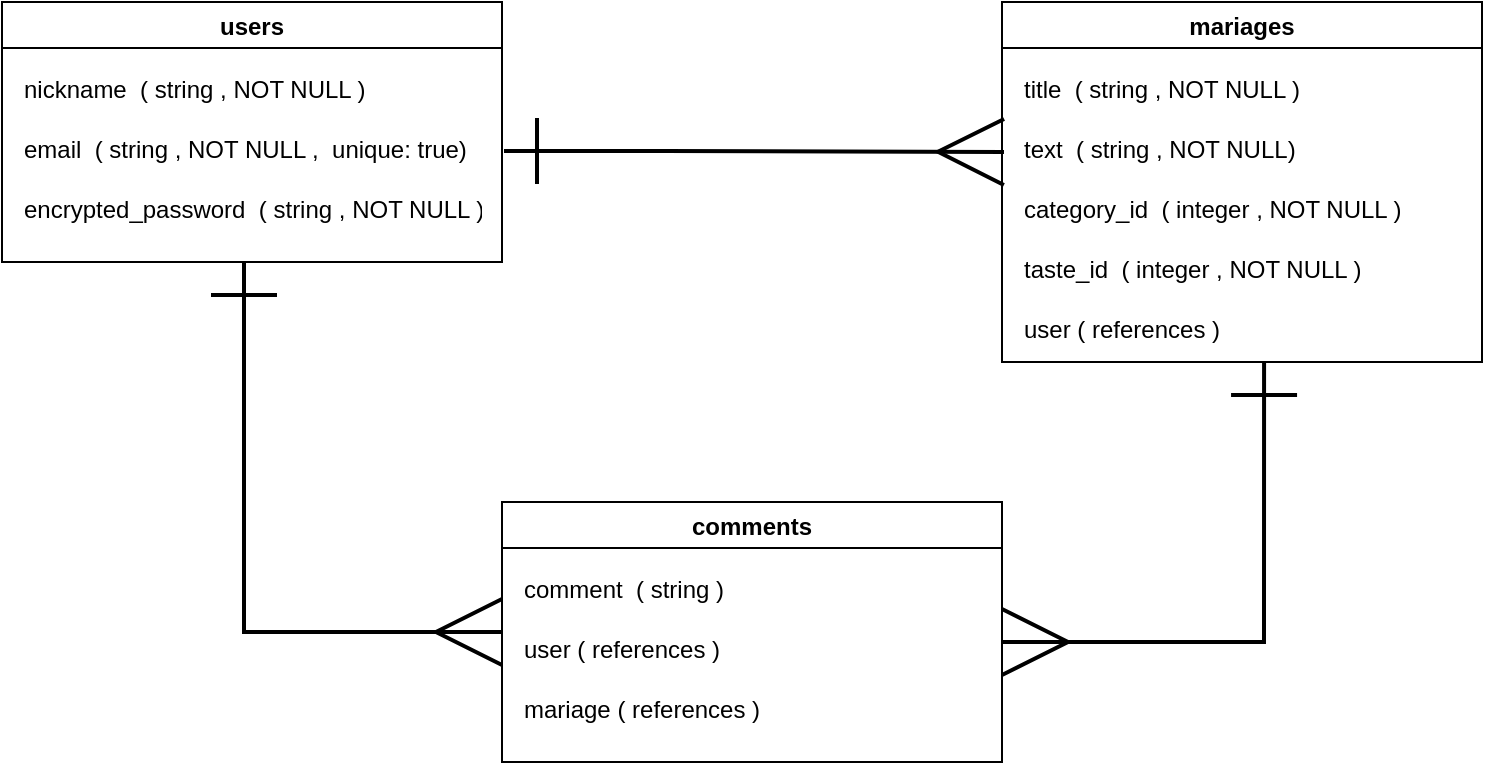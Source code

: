 <mxfile>
    <diagram id="fm3LV8QhLSDK-eIMqhd3" name="ページ1">
        <mxGraphModel dx="1275" dy="2083" grid="1" gridSize="10" guides="1" tooltips="1" connect="1" arrows="1" fold="1" page="1" pageScale="1" pageWidth="827" pageHeight="1169" math="0" shadow="0">
            <root>
                <mxCell id="0"/>
                <mxCell id="1" parent="0"/>
                <mxCell id="2" value="users" style="swimlane;" parent="1" vertex="1">
                    <mxGeometry x="39" y="-1020" width="250" height="130" as="geometry"/>
                </mxCell>
                <mxCell id="7" value="nickname  ( string , NOT NULL )" style="text;strokeColor=none;fillColor=none;spacingLeft=4;spacingRight=4;overflow=hidden;rotatable=0;points=[[0,0.5],[1,0.5]];portConstraint=eastwest;fontSize=12;" parent="2" vertex="1">
                    <mxGeometry x="5" y="30" width="240" height="30" as="geometry"/>
                </mxCell>
                <mxCell id="9" value="email  ( string , NOT NULL ,  unique: true)" style="text;strokeColor=none;fillColor=none;spacingLeft=4;spacingRight=4;overflow=hidden;rotatable=0;points=[[0,0.5],[1,0.5]];portConstraint=eastwest;fontSize=12;" parent="2" vertex="1">
                    <mxGeometry x="5" y="60" width="240" height="30" as="geometry"/>
                </mxCell>
                <mxCell id="10" value="encrypted_password  ( string , NOT NULL )" style="text;strokeColor=none;fillColor=none;spacingLeft=4;spacingRight=4;overflow=hidden;rotatable=0;points=[[0,0.5],[1,0.5]];portConstraint=eastwest;fontSize=12;" parent="2" vertex="1">
                    <mxGeometry x="5" y="90" width="240" height="30" as="geometry"/>
                </mxCell>
                <mxCell id="11" value="mariages" style="swimlane;" parent="1" vertex="1">
                    <mxGeometry x="539" y="-1020" width="240" height="180" as="geometry"/>
                </mxCell>
                <mxCell id="12" value="title  ( string , NOT NULL )" style="text;strokeColor=none;fillColor=none;spacingLeft=4;spacingRight=4;overflow=hidden;rotatable=0;points=[[0,0.5],[1,0.5]];portConstraint=eastwest;fontSize=12;" parent="11" vertex="1">
                    <mxGeometry x="5" y="30" width="240" height="30" as="geometry"/>
                </mxCell>
                <mxCell id="13" value="text  ( string , NOT NULL)" style="text;strokeColor=none;fillColor=none;spacingLeft=4;spacingRight=4;overflow=hidden;rotatable=0;points=[[0,0.5],[1,0.5]];portConstraint=eastwest;fontSize=12;" parent="11" vertex="1">
                    <mxGeometry x="5" y="60" width="240" height="30" as="geometry"/>
                </mxCell>
                <mxCell id="20" value="user ( references )" style="text;strokeColor=none;fillColor=none;spacingLeft=4;spacingRight=4;overflow=hidden;rotatable=0;points=[[0,0.5],[1,0.5]];portConstraint=eastwest;fontSize=12;" parent="11" vertex="1">
                    <mxGeometry x="5" y="150" width="230" height="30" as="geometry"/>
                </mxCell>
                <mxCell id="21" value="category_id  ( integer , NOT NULL )" style="text;strokeColor=none;fillColor=none;spacingLeft=4;spacingRight=4;overflow=hidden;rotatable=0;points=[[0,0.5],[1,0.5]];portConstraint=eastwest;fontSize=12;" parent="11" vertex="1">
                    <mxGeometry x="5" y="90" width="230" height="30" as="geometry"/>
                </mxCell>
                <mxCell id="22" value="taste_id  ( integer , NOT NULL )" style="text;strokeColor=none;fillColor=none;spacingLeft=4;spacingRight=4;overflow=hidden;rotatable=0;points=[[0,0.5],[1,0.5]];portConstraint=eastwest;fontSize=12;" parent="11" vertex="1">
                    <mxGeometry x="5" y="120" width="230" height="30" as="geometry"/>
                </mxCell>
                <mxCell id="23" value="comments" style="swimlane;" parent="1" vertex="1">
                    <mxGeometry x="289" y="-770" width="250" height="130" as="geometry"/>
                </mxCell>
                <mxCell id="24" value="comment  ( string )" style="text;strokeColor=none;fillColor=none;spacingLeft=4;spacingRight=4;overflow=hidden;rotatable=0;points=[[0,0.5],[1,0.5]];portConstraint=eastwest;fontSize=12;" parent="23" vertex="1">
                    <mxGeometry x="5" y="30" width="240" height="30" as="geometry"/>
                </mxCell>
                <mxCell id="28" value="user ( references )" style="text;strokeColor=none;fillColor=none;spacingLeft=4;spacingRight=4;overflow=hidden;rotatable=0;points=[[0,0.5],[1,0.5]];portConstraint=eastwest;fontSize=12;" parent="23" vertex="1">
                    <mxGeometry x="5" y="60" width="230" height="30" as="geometry"/>
                </mxCell>
                <mxCell id="27" value="mariage ( references )" style="text;strokeColor=none;fillColor=none;spacingLeft=4;spacingRight=4;overflow=hidden;rotatable=0;points=[[0,0.5],[1,0.5]];portConstraint=eastwest;fontSize=12;" parent="23" vertex="1">
                    <mxGeometry x="5" y="90" width="230" height="30" as="geometry"/>
                </mxCell>
                <mxCell id="30" value="" style="endArrow=ERone;html=1;exitX=0;exitY=0.5;exitDx=0;exitDy=0;rounded=0;startArrow=ERmany;startFill=0;strokeWidth=2;endSize=30;targetPerimeterSpacing=0;endFill=0;startSize=30;" parent="1" source="23" edge="1">
                    <mxGeometry width="50" height="50" relative="1" as="geometry">
                        <mxPoint x="240" y="-670" as="sourcePoint"/>
                        <mxPoint x="160" y="-890" as="targetPoint"/>
                        <Array as="points">
                            <mxPoint x="160" y="-705"/>
                        </Array>
                    </mxGeometry>
                </mxCell>
                <mxCell id="31" value="" style="endArrow=ERone;html=1;rounded=0;startArrow=ERmany;startFill=0;strokeWidth=2;endSize=30;targetPerimeterSpacing=0;endFill=0;startSize=30;entryX=0.548;entryY=1;entryDx=0;entryDy=0;entryPerimeter=0;" parent="1" target="20" edge="1">
                    <mxGeometry width="50" height="50" relative="1" as="geometry">
                        <mxPoint x="539" y="-700" as="sourcePoint"/>
                        <mxPoint x="619" y="-840" as="targetPoint"/>
                        <Array as="points">
                            <mxPoint x="670" y="-700"/>
                        </Array>
                    </mxGeometry>
                </mxCell>
                <mxCell id="32" value="" style="endArrow=ERone;html=1;rounded=0;startArrow=ERmany;startFill=0;strokeWidth=2;endSize=30;targetPerimeterSpacing=0;endFill=0;startSize=30;" parent="1" edge="1">
                    <mxGeometry width="50" height="50" relative="1" as="geometry">
                        <mxPoint x="540" y="-945" as="sourcePoint"/>
                        <mxPoint x="290" y="-945.5" as="targetPoint"/>
                        <Array as="points">
                            <mxPoint x="370" y="-945.5"/>
                        </Array>
                    </mxGeometry>
                </mxCell>
            </root>
        </mxGraphModel>
    </diagram>
</mxfile>